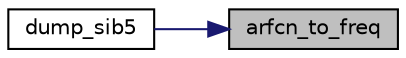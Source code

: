 digraph "arfcn_to_freq"
{
 // LATEX_PDF_SIZE
  edge [fontname="Helvetica",fontsize="10",labelfontname="Helvetica",labelfontsize="10"];
  node [fontname="Helvetica",fontsize="10",shape=record];
  rankdir="RL";
  Node1 [label="arfcn_to_freq",height=0.2,width=0.4,color="black", fillcolor="grey75", style="filled", fontcolor="black",tooltip=" "];
  Node1 -> Node2 [dir="back",color="midnightblue",fontsize="10",style="solid",fontname="Helvetica"];
  Node2 [label="dump_sib5",height=0.2,width=0.4,color="black", fillcolor="white", style="filled",URL="$rrc__UE_8c.html#a19958bc7fe72735e2552fc496b0a36de",tooltip=" "];
}
